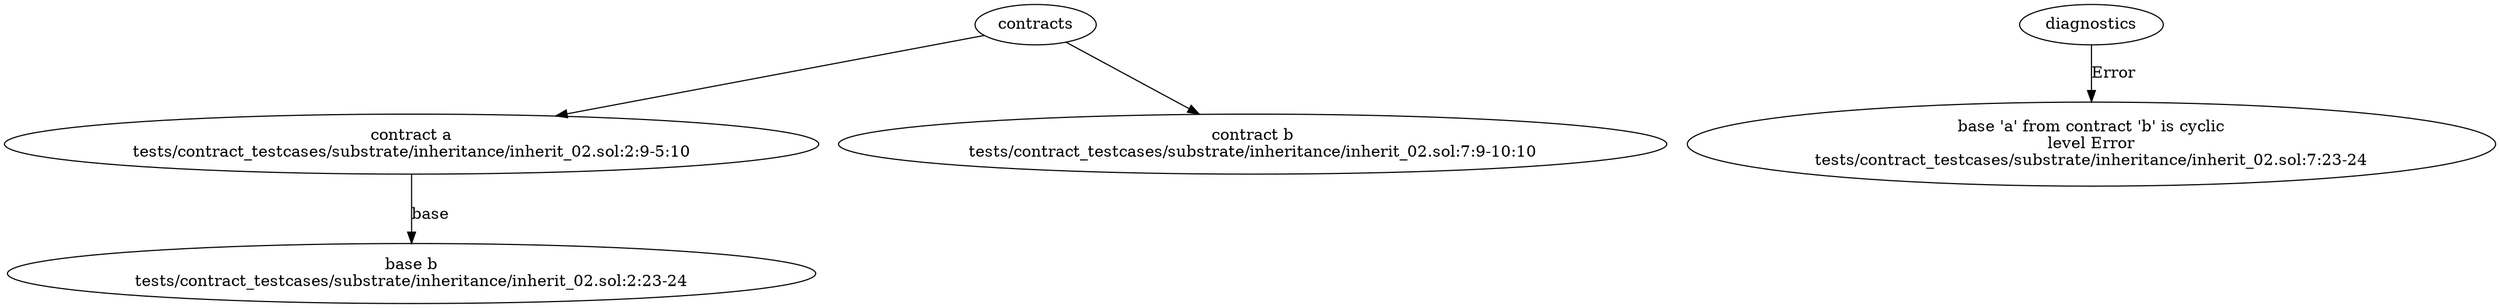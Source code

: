 strict digraph "tests/contract_testcases/substrate/inheritance/inherit_02.sol" {
	contract [label="contract a\ntests/contract_testcases/substrate/inheritance/inherit_02.sol:2:9-5:10"]
	base [label="base b\ntests/contract_testcases/substrate/inheritance/inherit_02.sol:2:23-24"]
	contract_4 [label="contract b\ntests/contract_testcases/substrate/inheritance/inherit_02.sol:7:9-10:10"]
	diagnostic [label="base 'a' from contract 'b' is cyclic\nlevel Error\ntests/contract_testcases/substrate/inheritance/inherit_02.sol:7:23-24"]
	contracts -> contract
	contract -> base [label="base"]
	contracts -> contract_4
	diagnostics -> diagnostic [label="Error"]
}
